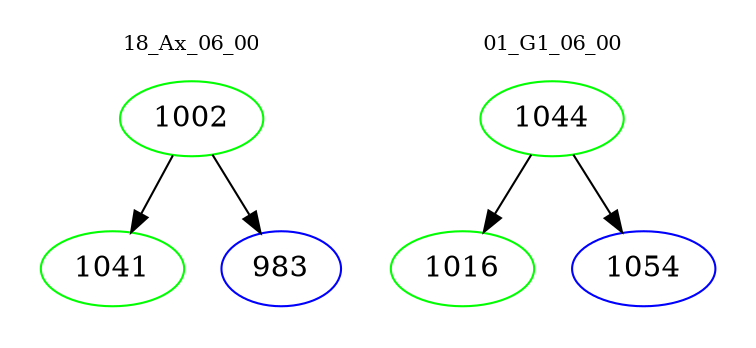 digraph{
subgraph cluster_0 {
color = white
label = "18_Ax_06_00";
fontsize=10;
T0_1002 [label="1002", color="green"]
T0_1002 -> T0_1041 [color="black"]
T0_1041 [label="1041", color="green"]
T0_1002 -> T0_983 [color="black"]
T0_983 [label="983", color="blue"]
}
subgraph cluster_1 {
color = white
label = "01_G1_06_00";
fontsize=10;
T1_1044 [label="1044", color="green"]
T1_1044 -> T1_1016 [color="black"]
T1_1016 [label="1016", color="green"]
T1_1044 -> T1_1054 [color="black"]
T1_1054 [label="1054", color="blue"]
}
}
